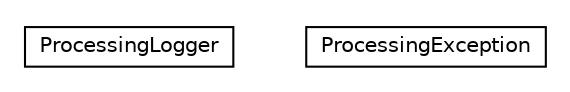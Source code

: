 #!/usr/local/bin/dot
#
# Class diagram 
# Generated by UMLGraph version R5_6-24-gf6e263 (http://www.umlgraph.org/)
#

digraph G {
	edge [fontname="Helvetica",fontsize=10,labelfontname="Helvetica",labelfontsize=10];
	node [fontname="Helvetica",fontsize=10,shape=plaintext];
	nodesep=0.25;
	ranksep=0.5;
	// io.reinert.requestor.gwtjackson.rebind.processing.ProcessingLogger
	c8367 [label=<<table title="io.reinert.requestor.gwtjackson.rebind.processing.ProcessingLogger" border="0" cellborder="1" cellspacing="0" cellpadding="2" port="p" href="./ProcessingLogger.html">
		<tr><td><table border="0" cellspacing="0" cellpadding="1">
<tr><td align="center" balign="center"> ProcessingLogger </td></tr>
		</table></td></tr>
		</table>>, URL="./ProcessingLogger.html", fontname="Helvetica", fontcolor="black", fontsize=10.0];
	// io.reinert.requestor.gwtjackson.rebind.processing.ProcessingException
	c8368 [label=<<table title="io.reinert.requestor.gwtjackson.rebind.processing.ProcessingException" border="0" cellborder="1" cellspacing="0" cellpadding="2" port="p" href="./ProcessingException.html">
		<tr><td><table border="0" cellspacing="0" cellpadding="1">
<tr><td align="center" balign="center"> ProcessingException </td></tr>
		</table></td></tr>
		</table>>, URL="./ProcessingException.html", fontname="Helvetica", fontcolor="black", fontsize=10.0];
}

